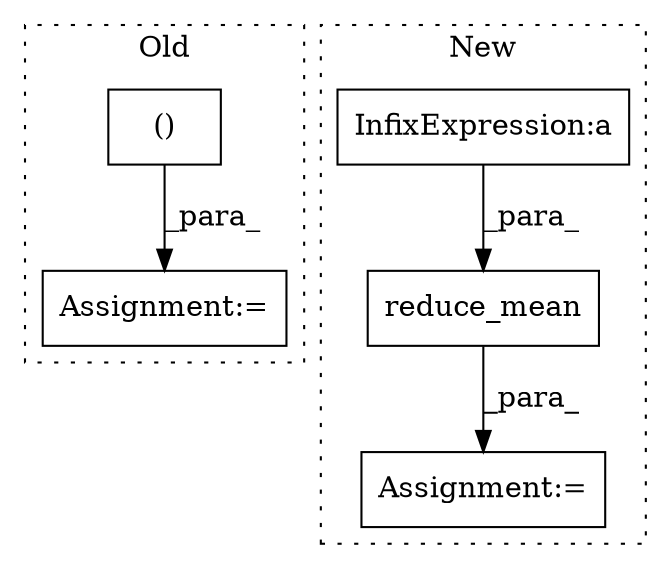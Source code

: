 digraph G {
subgraph cluster0 {
1 [label="()" a="106" s="2387" l="26" shape="box"];
4 [label="Assignment:=" a="7" s="2379" l="1" shape="box"];
label = "Old";
style="dotted";
}
subgraph cluster1 {
2 [label="reduce_mean" a="32" s="3078,3111" l="12,1" shape="box"];
3 [label="Assignment:=" a="7" s="3060" l="2" shape="box"];
5 [label="InfixExpression:a" a="27" s="3022" l="3" shape="box"];
label = "New";
style="dotted";
}
1 -> 4 [label="_para_"];
2 -> 3 [label="_para_"];
5 -> 2 [label="_para_"];
}